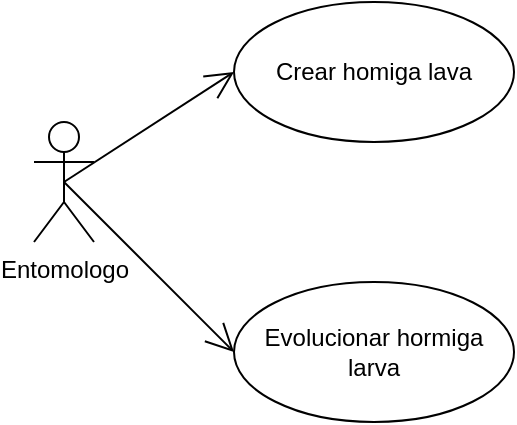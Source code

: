 <mxfile>
    <diagram id="QNGouw3OMOxzZ54JAtoB" name="Página-1">
        <mxGraphModel dx="912" dy="467" grid="1" gridSize="10" guides="1" tooltips="1" connect="1" arrows="1" fold="1" page="1" pageScale="1" pageWidth="827" pageHeight="1169" math="0" shadow="0">
            <root>
                <mxCell id="0"/>
                <mxCell id="1" parent="0"/>
                <mxCell id="2" value="Entomologo" style="shape=umlActor;verticalLabelPosition=bottom;verticalAlign=top;html=1;" vertex="1" parent="1">
                    <mxGeometry x="130" y="190" width="30" height="60" as="geometry"/>
                </mxCell>
                <mxCell id="3" value="" style="endArrow=open;endFill=1;endSize=12;html=1;exitX=0.5;exitY=0.5;exitDx=0;exitDy=0;exitPerimeter=0;entryX=0;entryY=0.5;entryDx=0;entryDy=0;" edge="1" parent="1" source="2" target="4">
                    <mxGeometry width="160" relative="1" as="geometry">
                        <mxPoint x="260" y="200" as="sourcePoint"/>
                        <mxPoint x="420" y="200" as="targetPoint"/>
                    </mxGeometry>
                </mxCell>
                <mxCell id="4" value="Crear homiga lava" style="ellipse;whiteSpace=wrap;html=1;" vertex="1" parent="1">
                    <mxGeometry x="230" y="130" width="140" height="70" as="geometry"/>
                </mxCell>
                <mxCell id="5" value="Evolucionar hormiga larva" style="ellipse;whiteSpace=wrap;html=1;" vertex="1" parent="1">
                    <mxGeometry x="230" y="270" width="140" height="70" as="geometry"/>
                </mxCell>
                <mxCell id="6" value="" style="endArrow=open;endFill=1;endSize=12;html=1;exitX=0.5;exitY=0.5;exitDx=0;exitDy=0;exitPerimeter=0;entryX=0;entryY=0.5;entryDx=0;entryDy=0;" edge="1" parent="1" source="2" target="5">
                    <mxGeometry width="160" relative="1" as="geometry">
                        <mxPoint x="155" y="230" as="sourcePoint"/>
                        <mxPoint x="262.837" y="170.863" as="targetPoint"/>
                    </mxGeometry>
                </mxCell>
            </root>
        </mxGraphModel>
    </diagram>
</mxfile>